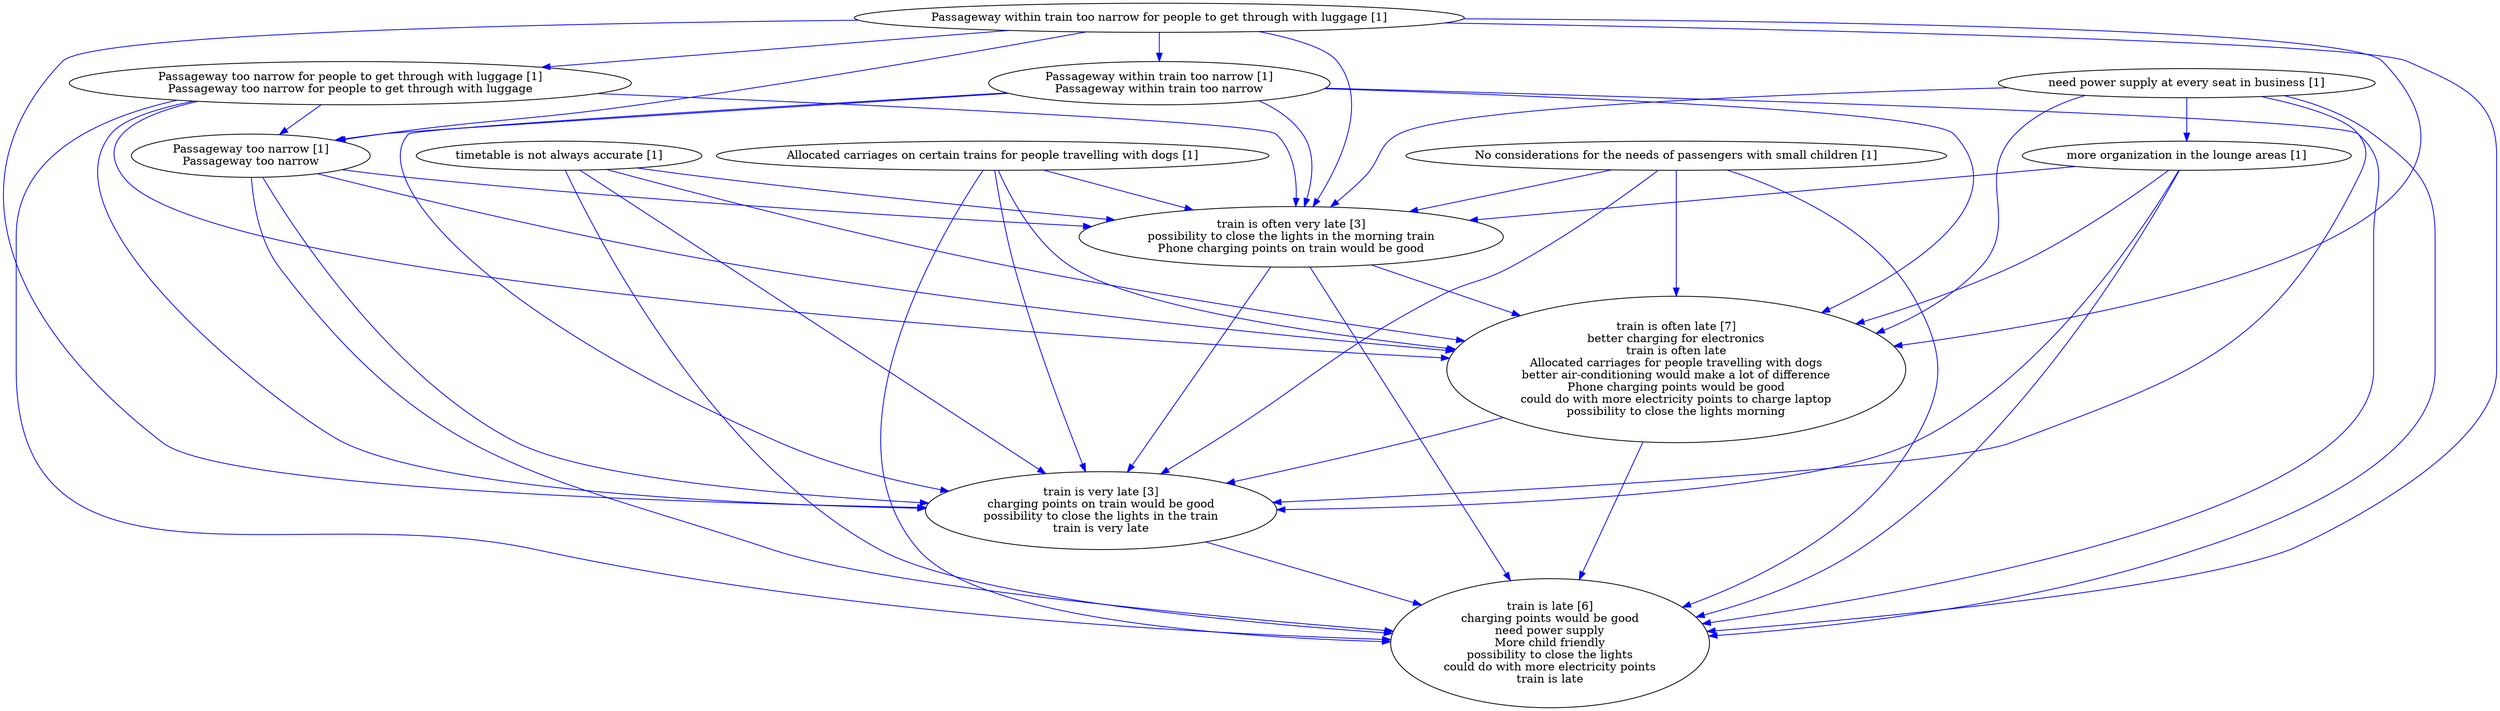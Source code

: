 digraph collapsedGraph {
"train is late [6]\ncharging points would be good\nneed power supply\nMore child friendly\npossibility to close the lights\ncould do with more electricity points\ntrain is late""train is often very late [3]\npossibility to close the lights in the morning train\nPhone charging points on train would be good""train is often late [7]\nbetter charging for electronics\ntrain is often late\nAllocated carriages for people travelling with dogs\nbetter air-conditioning would make a lot of difference\nPhone charging points would be good\ncould do with more electricity points to charge laptop\npossibility to close the lights morning""train is very late [3]\ncharging points on train would be good\npossibility to close the lights in the train\ntrain is very late""Allocated carriages on certain trains for people travelling with dogs [1]""No considerations for the needs of passengers with small children [1]""Passageway within train too narrow for people to get through with luggage [1]""Passageway too narrow for people to get through with luggage [1]\nPassageway too narrow for people to get through with luggage""Passageway too narrow [1]\nPassageway too narrow""Passageway within train too narrow [1]\nPassageway within train too narrow""more organization in the lounge areas [1]""need power supply at every seat in business [1]""timetable is not always accurate [1]""more organization in the lounge areas [1]" -> "train is often very late [3]\npossibility to close the lights in the morning train\nPhone charging points on train would be good" [color=blue]
"Passageway within train too narrow [1]\nPassageway within train too narrow" -> "train is late [6]\ncharging points would be good\nneed power supply\nMore child friendly\npossibility to close the lights\ncould do with more electricity points\ntrain is late" [color=blue]
"Passageway within train too narrow [1]\nPassageway within train too narrow" -> "train is often late [7]\nbetter charging for electronics\ntrain is often late\nAllocated carriages for people travelling with dogs\nbetter air-conditioning would make a lot of difference\nPhone charging points would be good\ncould do with more electricity points to charge laptop\npossibility to close the lights morning" [color=blue]
"Passageway within train too narrow [1]\nPassageway within train too narrow" -> "train is very late [3]\ncharging points on train would be good\npossibility to close the lights in the train\ntrain is very late" [color=blue]
"Passageway too narrow [1]\nPassageway too narrow" -> "train is often late [7]\nbetter charging for electronics\ntrain is often late\nAllocated carriages for people travelling with dogs\nbetter air-conditioning would make a lot of difference\nPhone charging points would be good\ncould do with more electricity points to charge laptop\npossibility to close the lights morning" [color=blue]
"Passageway too narrow [1]\nPassageway too narrow" -> "train is often very late [3]\npossibility to close the lights in the morning train\nPhone charging points on train would be good" [color=blue]
"train is often late [7]\nbetter charging for electronics\ntrain is often late\nAllocated carriages for people travelling with dogs\nbetter air-conditioning would make a lot of difference\nPhone charging points would be good\ncould do with more electricity points to charge laptop\npossibility to close the lights morning" -> "train is late [6]\ncharging points would be good\nneed power supply\nMore child friendly\npossibility to close the lights\ncould do with more electricity points\ntrain is late" [color=blue]
"Passageway too narrow [1]\nPassageway too narrow" -> "train is very late [3]\ncharging points on train would be good\npossibility to close the lights in the train\ntrain is very late" [color=blue]
"more organization in the lounge areas [1]" -> "train is late [6]\ncharging points would be good\nneed power supply\nMore child friendly\npossibility to close the lights\ncould do with more electricity points\ntrain is late" [color=blue]
"Passageway too narrow [1]\nPassageway too narrow" -> "train is late [6]\ncharging points would be good\nneed power supply\nMore child friendly\npossibility to close the lights\ncould do with more electricity points\ntrain is late" [color=blue]
"Passageway too narrow for people to get through with luggage [1]\nPassageway too narrow for people to get through with luggage" -> "train is late [6]\ncharging points would be good\nneed power supply\nMore child friendly\npossibility to close the lights\ncould do with more electricity points\ntrain is late" [color=blue]
"Passageway too narrow for people to get through with luggage [1]\nPassageway too narrow for people to get through with luggage" -> "train is often late [7]\nbetter charging for electronics\ntrain is often late\nAllocated carriages for people travelling with dogs\nbetter air-conditioning would make a lot of difference\nPhone charging points would be good\ncould do with more electricity points to charge laptop\npossibility to close the lights morning" [color=blue]
"Passageway too narrow for people to get through with luggage [1]\nPassageway too narrow for people to get through with luggage" -> "train is often very late [3]\npossibility to close the lights in the morning train\nPhone charging points on train would be good" [color=blue]
"Passageway within train too narrow for people to get through with luggage [1]" -> "train is often very late [3]\npossibility to close the lights in the morning train\nPhone charging points on train would be good" [color=blue]
"Passageway too narrow for people to get through with luggage [1]\nPassageway too narrow for people to get through with luggage" -> "train is very late [3]\ncharging points on train would be good\npossibility to close the lights in the train\ntrain is very late" [color=blue]
"train is very late [3]\ncharging points on train would be good\npossibility to close the lights in the train\ntrain is very late" -> "train is late [6]\ncharging points would be good\nneed power supply\nMore child friendly\npossibility to close the lights\ncould do with more electricity points\ntrain is late" [color=blue]
"No considerations for the needs of passengers with small children [1]" -> "train is very late [3]\ncharging points on train would be good\npossibility to close the lights in the train\ntrain is very late" [color=blue]
"No considerations for the needs of passengers with small children [1]" -> "train is late [6]\ncharging points would be good\nneed power supply\nMore child friendly\npossibility to close the lights\ncould do with more electricity points\ntrain is late" [color=blue]
"No considerations for the needs of passengers with small children [1]" -> "train is often late [7]\nbetter charging for electronics\ntrain is often late\nAllocated carriages for people travelling with dogs\nbetter air-conditioning would make a lot of difference\nPhone charging points would be good\ncould do with more electricity points to charge laptop\npossibility to close the lights morning" [color=blue]
"No considerations for the needs of passengers with small children [1]" -> "train is often very late [3]\npossibility to close the lights in the morning train\nPhone charging points on train would be good" [color=blue]
"Allocated carriages on certain trains for people travelling with dogs [1]" -> "train is very late [3]\ncharging points on train would be good\npossibility to close the lights in the train\ntrain is very late" [color=blue]
"Allocated carriages on certain trains for people travelling with dogs [1]" -> "train is often very late [3]\npossibility to close the lights in the morning train\nPhone charging points on train would be good" [color=blue]
"Allocated carriages on certain trains for people travelling with dogs [1]" -> "train is often late [7]\nbetter charging for electronics\ntrain is often late\nAllocated carriages for people travelling with dogs\nbetter air-conditioning would make a lot of difference\nPhone charging points would be good\ncould do with more electricity points to charge laptop\npossibility to close the lights morning" [color=blue]
"Allocated carriages on certain trains for people travelling with dogs [1]" -> "train is late [6]\ncharging points would be good\nneed power supply\nMore child friendly\npossibility to close the lights\ncould do with more electricity points\ntrain is late" [color=blue]
"need power supply at every seat in business [1]" -> "train is late [6]\ncharging points would be good\nneed power supply\nMore child friendly\npossibility to close the lights\ncould do with more electricity points\ntrain is late" [color=blue]
"need power supply at every seat in business [1]" -> "train is often late [7]\nbetter charging for electronics\ntrain is often late\nAllocated carriages for people travelling with dogs\nbetter air-conditioning would make a lot of difference\nPhone charging points would be good\ncould do with more electricity points to charge laptop\npossibility to close the lights morning" [color=blue]
"Passageway within train too narrow [1]\nPassageway within train too narrow" -> "train is often very late [3]\npossibility to close the lights in the morning train\nPhone charging points on train would be good" [color=blue]
"more organization in the lounge areas [1]" -> "train is often late [7]\nbetter charging for electronics\ntrain is often late\nAllocated carriages for people travelling with dogs\nbetter air-conditioning would make a lot of difference\nPhone charging points would be good\ncould do with more electricity points to charge laptop\npossibility to close the lights morning" [color=blue]
"more organization in the lounge areas [1]" -> "train is very late [3]\ncharging points on train would be good\npossibility to close the lights in the train\ntrain is very late" [color=blue]
"need power supply at every seat in business [1]" -> "more organization in the lounge areas [1]" [color=blue]
"need power supply at every seat in business [1]" -> "train is often very late [3]\npossibility to close the lights in the morning train\nPhone charging points on train would be good" [color=blue]
"need power supply at every seat in business [1]" -> "train is very late [3]\ncharging points on train would be good\npossibility to close the lights in the train\ntrain is very late" [color=blue]
"train is often very late [3]\npossibility to close the lights in the morning train\nPhone charging points on train would be good" -> "train is often late [7]\nbetter charging for electronics\ntrain is often late\nAllocated carriages for people travelling with dogs\nbetter air-conditioning would make a lot of difference\nPhone charging points would be good\ncould do with more electricity points to charge laptop\npossibility to close the lights morning" [color=blue]
"train is often very late [3]\npossibility to close the lights in the morning train\nPhone charging points on train would be good" -> "train is late [6]\ncharging points would be good\nneed power supply\nMore child friendly\npossibility to close the lights\ncould do with more electricity points\ntrain is late" [color=blue]
"timetable is not always accurate [1]" -> "train is very late [3]\ncharging points on train would be good\npossibility to close the lights in the train\ntrain is very late" [color=blue]
"timetable is not always accurate [1]" -> "train is often very late [3]\npossibility to close the lights in the morning train\nPhone charging points on train would be good" [color=blue]
"timetable is not always accurate [1]" -> "train is often late [7]\nbetter charging for electronics\ntrain is often late\nAllocated carriages for people travelling with dogs\nbetter air-conditioning would make a lot of difference\nPhone charging points would be good\ncould do with more electricity points to charge laptop\npossibility to close the lights morning" [color=blue]
"timetable is not always accurate [1]" -> "train is late [6]\ncharging points would be good\nneed power supply\nMore child friendly\npossibility to close the lights\ncould do with more electricity points\ntrain is late" [color=blue]
"Passageway within train too narrow for people to get through with luggage [1]" -> "train is very late [3]\ncharging points on train would be good\npossibility to close the lights in the train\ntrain is very late" [color=blue]
"train is often very late [3]\npossibility to close the lights in the morning train\nPhone charging points on train would be good" -> "train is very late [3]\ncharging points on train would be good\npossibility to close the lights in the train\ntrain is very late" [color=blue]
"Passageway within train too narrow for people to get through with luggage [1]" -> "train is late [6]\ncharging points would be good\nneed power supply\nMore child friendly\npossibility to close the lights\ncould do with more electricity points\ntrain is late" [color=blue]
"Passageway within train too narrow for people to get through with luggage [1]" -> "train is often late [7]\nbetter charging for electronics\ntrain is often late\nAllocated carriages for people travelling with dogs\nbetter air-conditioning would make a lot of difference\nPhone charging points would be good\ncould do with more electricity points to charge laptop\npossibility to close the lights morning" [color=blue]
"Passageway within train too narrow for people to get through with luggage [1]" -> "Passageway too narrow for people to get through with luggage [1]\nPassageway too narrow for people to get through with luggage" [color=blue]
"Passageway too narrow for people to get through with luggage [1]\nPassageway too narrow for people to get through with luggage" -> "Passageway too narrow [1]\nPassageway too narrow" [color=blue]
"Passageway within train too narrow for people to get through with luggage [1]" -> "Passageway within train too narrow [1]\nPassageway within train too narrow" [color=blue]
"Passageway within train too narrow [1]\nPassageway within train too narrow" -> "Passageway too narrow [1]\nPassageway too narrow" [color=blue]
"Passageway within train too narrow for people to get through with luggage [1]" -> "Passageway too narrow [1]\nPassageway too narrow" [color=blue]
"train is often late [7]\nbetter charging for electronics\ntrain is often late\nAllocated carriages for people travelling with dogs\nbetter air-conditioning would make a lot of difference\nPhone charging points would be good\ncould do with more electricity points to charge laptop\npossibility to close the lights morning" -> "train is very late [3]\ncharging points on train would be good\npossibility to close the lights in the train\ntrain is very late" [color=blue]
}